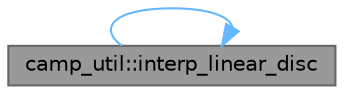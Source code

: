 digraph "camp_util::interp_linear_disc"
{
 // LATEX_PDF_SIZE
  bgcolor="transparent";
  edge [fontname=Helvetica,fontsize=10,labelfontname=Helvetica,labelfontsize=10];
  node [fontname=Helvetica,fontsize=10,shape=box,height=0.2,width=0.4];
  rankdir="LR";
  Node1 [label="camp_util::interp_linear_disc",height=0.2,width=0.4,color="gray40", fillcolor="grey60", style="filled", fontcolor="black",tooltip="Linear interpolation over discrete indices."];
  Node1 -> Node1 [color="steelblue1",style="solid"];
}
